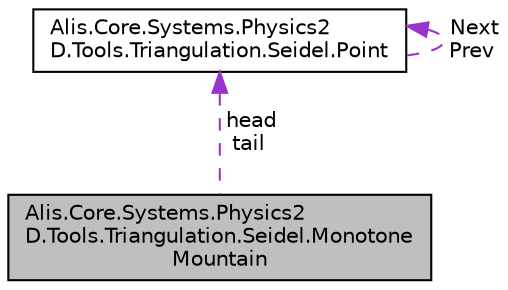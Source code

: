 digraph "Alis.Core.Systems.Physics2D.Tools.Triangulation.Seidel.MonotoneMountain"
{
 // LATEX_PDF_SIZE
  edge [fontname="Helvetica",fontsize="10",labelfontname="Helvetica",labelfontsize="10"];
  node [fontname="Helvetica",fontsize="10",shape=record];
  Node1 [label="Alis.Core.Systems.Physics2\lD.Tools.Triangulation.Seidel.Monotone\lMountain",height=0.2,width=0.4,color="black", fillcolor="grey75", style="filled", fontcolor="black",tooltip="The monotone mountain class"];
  Node2 -> Node1 [dir="back",color="darkorchid3",fontsize="10",style="dashed",label=" head\ntail" ,fontname="Helvetica"];
  Node2 [label="Alis.Core.Systems.Physics2\lD.Tools.Triangulation.Seidel.Point",height=0.2,width=0.4,color="black", fillcolor="white", style="filled",URL="$class_alis_1_1_core_1_1_systems_1_1_physics2_d_1_1_tools_1_1_triangulation_1_1_seidel_1_1_point.html",tooltip="The point class"];
  Node2 -> Node2 [dir="back",color="darkorchid3",fontsize="10",style="dashed",label=" Next\nPrev" ,fontname="Helvetica"];
}
